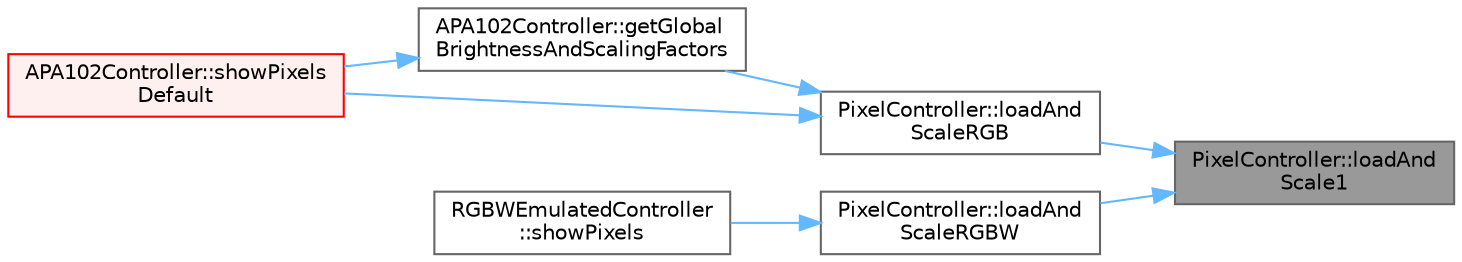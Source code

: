 digraph "PixelController::loadAndScale1"
{
 // LATEX_PDF_SIZE
  bgcolor="transparent";
  edge [fontname=Helvetica,fontsize=10,labelfontname=Helvetica,labelfontsize=10];
  node [fontname=Helvetica,fontsize=10,shape=box,height=0.2,width=0.4];
  rankdir="RL";
  Node1 [id="Node000001",label="PixelController::loadAnd\lScale1",height=0.2,width=0.4,color="gray40", fillcolor="grey60", style="filled", fontcolor="black",tooltip="non-template alias of loadAndScale<1>()"];
  Node1 -> Node2 [id="edge1_Node000001_Node000002",dir="back",color="steelblue1",style="solid",tooltip=" "];
  Node2 [id="Node000002",label="PixelController::loadAnd\lScaleRGB",height=0.2,width=0.4,color="grey40", fillcolor="white", style="filled",URL="$d0/dee/struct_pixel_controller.html#a3c10f0dd3838aa2b18d28a20393c9333",tooltip=" "];
  Node2 -> Node3 [id="edge2_Node000002_Node000003",dir="back",color="steelblue1",style="solid",tooltip=" "];
  Node3 [id="Node000003",label="APA102Controller::getGlobal\lBrightnessAndScalingFactors",height=0.2,width=0.4,color="grey40", fillcolor="white", style="filled",URL="$df/d0d/group___clocked_chipsets.html#a299c89c516c1c32935e75f492137d872",tooltip=" "];
  Node3 -> Node4 [id="edge3_Node000003_Node000004",dir="back",color="steelblue1",style="solid",tooltip=" "];
  Node4 [id="Node000004",label="APA102Controller::showPixels\lDefault",height=0.2,width=0.4,color="red", fillcolor="#FFF0F0", style="filled",URL="$df/d0d/group___clocked_chipsets.html#a632117bec47c6b4ba7e3ed1703478a42",tooltip=" "];
  Node2 -> Node4 [id="edge4_Node000002_Node000004",dir="back",color="steelblue1",style="solid",tooltip=" "];
  Node1 -> Node6 [id="edge5_Node000001_Node000006",dir="back",color="steelblue1",style="solid",tooltip=" "];
  Node6 [id="Node000006",label="PixelController::loadAnd\lScaleRGBW",height=0.2,width=0.4,color="grey40", fillcolor="white", style="filled",URL="$d0/dee/struct_pixel_controller.html#aa75c347910343e54b608faf4f4a002bd",tooltip=" "];
  Node6 -> Node7 [id="edge6_Node000006_Node000007",dir="back",color="steelblue1",style="solid",tooltip=" "];
  Node7 [id="Node000007",label="RGBWEmulatedController\l::showPixels",height=0.2,width=0.4,color="grey40", fillcolor="white", style="filled",URL="$d4/d28/group___chipsets.html#aba9a2f023f2950dbcdf3c2482f765350",tooltip="Send the LED data to the strip."];
}
